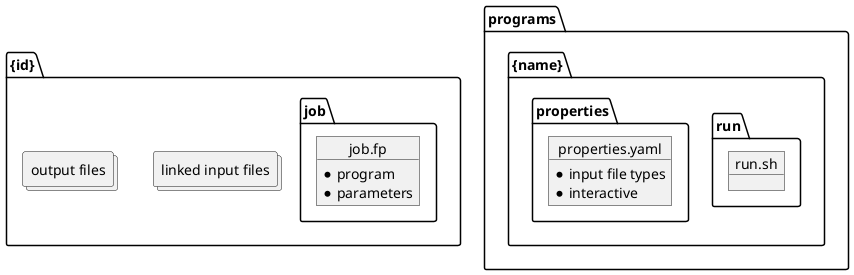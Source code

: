 @startuml

allow_mixing

package "{id}" {
    
    object job.fp {
        * program
        * parameters
    }

    collections "linked input files"
    collections "output files"

}

package programs {
    package "{name}" {
        object run.sh {

        }

        object properties.yaml {
            * input file types
            * interactive
        }
    }
}


@enduml
